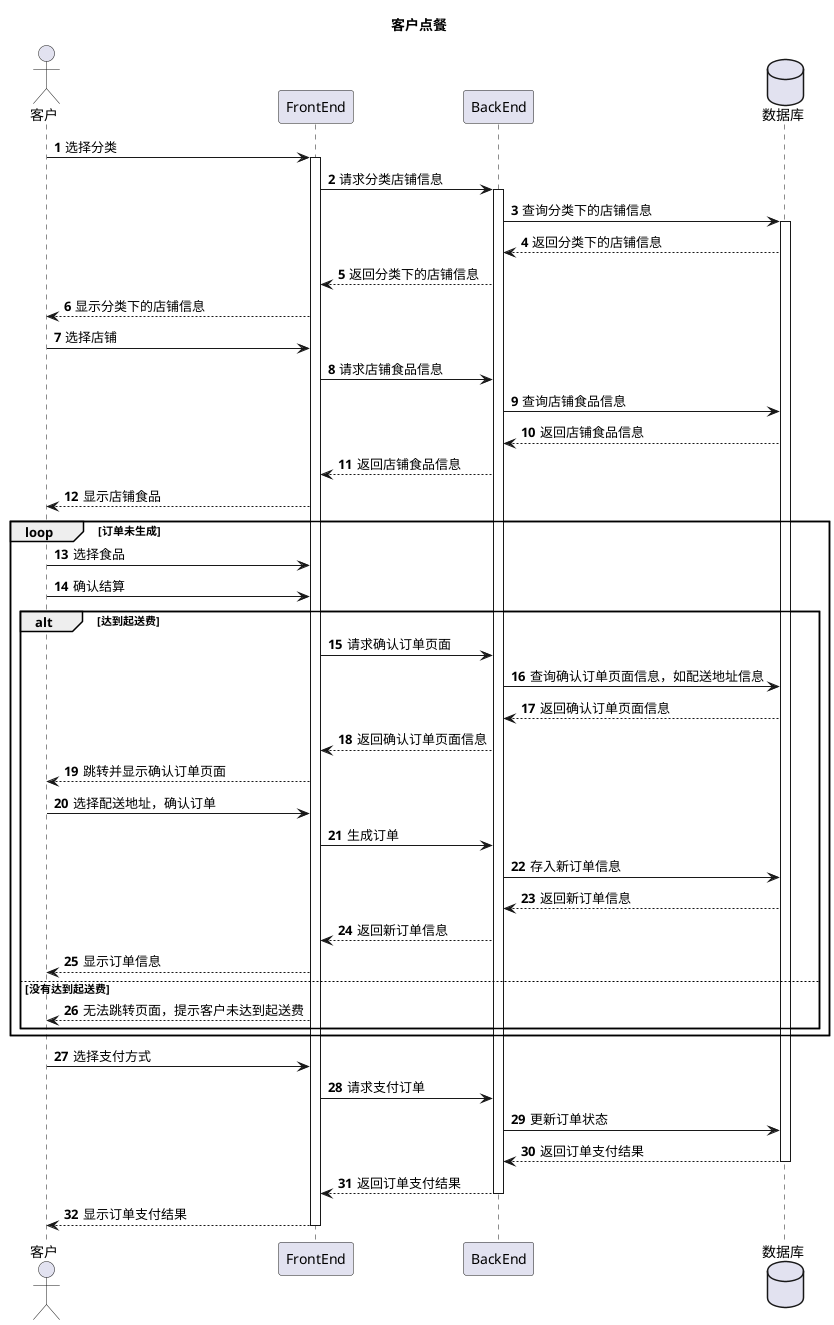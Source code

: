 @startuml
'https://plantuml.com/sequence-diagram

autonumber
title 客户点餐

actor 客户
participant FrontEnd
participant BackEnd
database 数据库

客户 -> FrontEnd ++: 选择分类
FrontEnd -> BackEnd ++:请求分类店铺信息
BackEnd -> 数据库 ++:查询分类下的店铺信息
数据库 --> BackEnd :返回分类下的店铺信息
BackEnd --> FrontEnd :返回分类下的店铺信息
FrontEnd --> 客户 :显示分类下的店铺信息

客户 -> FrontEnd : 选择店铺
FrontEnd -> BackEnd :请求店铺食品信息
BackEnd -> 数据库 :查询店铺食品信息
数据库 --> BackEnd :返回店铺食品信息
BackEnd --> FrontEnd :返回店铺食品信息
FrontEnd --> 客户 :显示店铺食品

loop 订单未生成
客户 -> FrontEnd :选择食品
客户 -> FrontEnd :确认结算
alt 达到起送费
FrontEnd -> BackEnd :请求确认订单页面
BackEnd -> 数据库 :查询确认订单页面信息，如配送地址信息
数据库 --> BackEnd :返回确认订单页面信息
BackEnd --> FrontEnd : 返回确认订单页面信息
FrontEnd --> 客户 :跳转并显示确认订单页面
客户 -> FrontEnd :选择配送地址，确认订单
FrontEnd -> BackEnd : 生成订单
BackEnd -> 数据库 :存入新订单信息
数据库 --> BackEnd :返回新订单信息
BackEnd --> FrontEnd :返回新订单信息
FrontEnd --> 客户 : 显示订单信息
else 没有达到起送费
FrontEnd --> 客户 :无法跳转页面，提示客户未达到起送费
end
end

客户 -> FrontEnd : 选择支付方式
FrontEnd -> BackEnd :请求支付订单
BackEnd -> 数据库 :更新订单状态
数据库 --> BackEnd --:返回订单支付结果
BackEnd --> FrontEnd --: 返回订单支付结果
FrontEnd --> 客户 --: 显示订单支付结果
@enduml